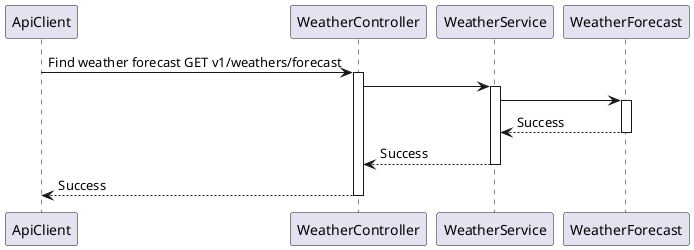 @startuml
autoactivate on
'actor client
'actor client

ApiClient -> WeatherController: Find weather forecast GET v1/weathers/forecast
WeatherController -> WeatherService
WeatherService -> WeatherForecast
WeatherForecast --> WeatherService: Success
WeatherService --> WeatherController: Success
WeatherController --> ApiClient: Success

@enduml